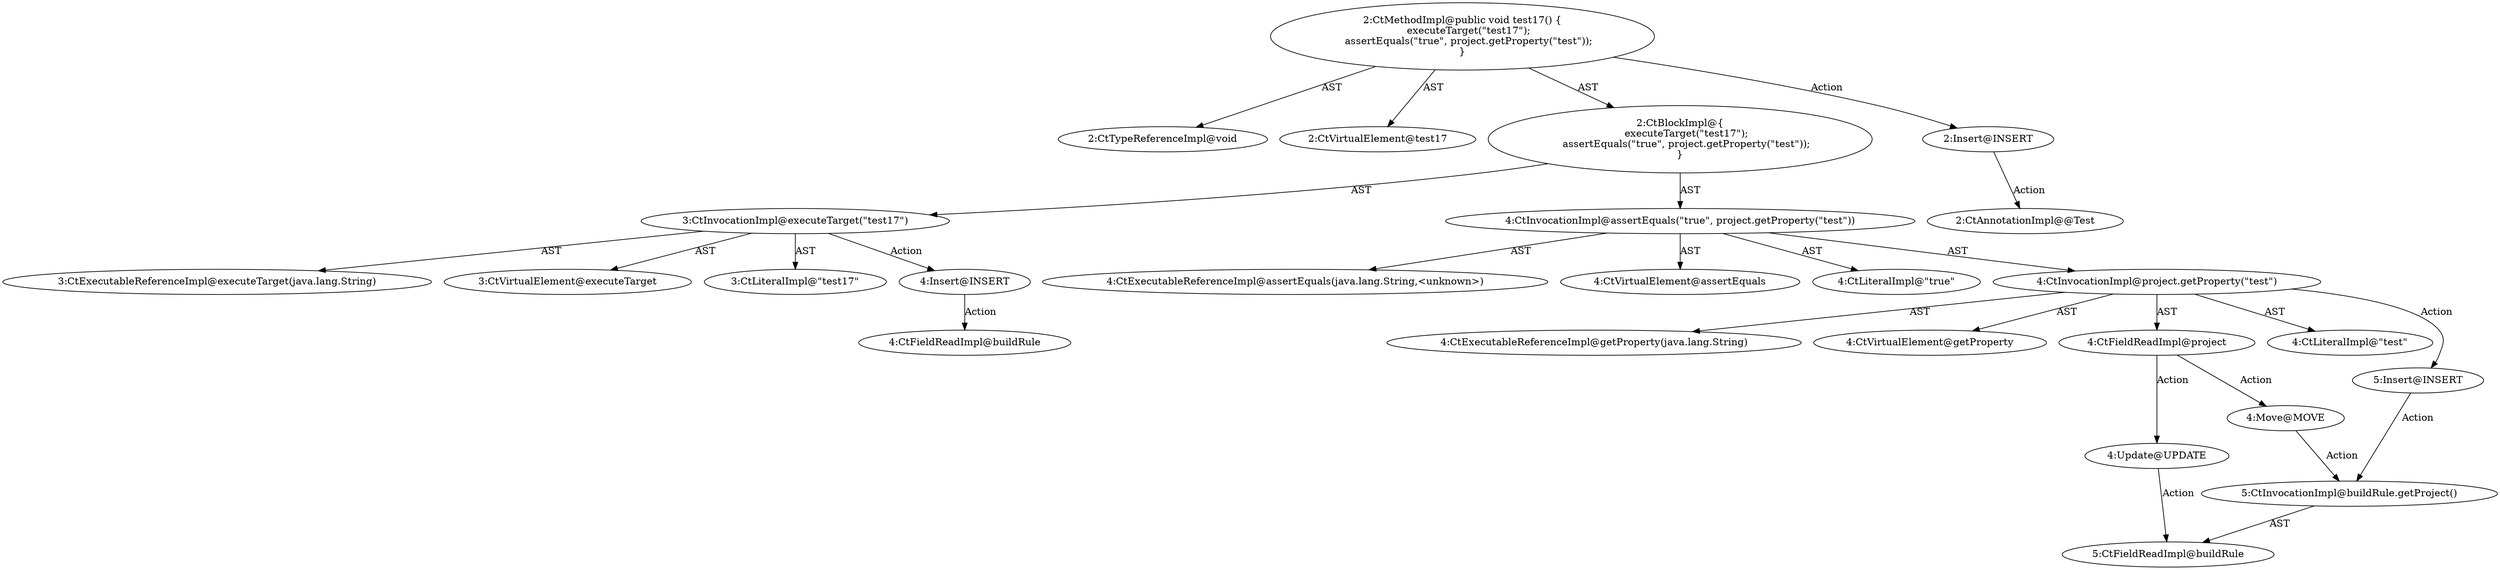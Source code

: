 digraph "test17#?" {
0 [label="2:CtTypeReferenceImpl@void" shape=ellipse]
1 [label="2:CtVirtualElement@test17" shape=ellipse]
2 [label="3:CtExecutableReferenceImpl@executeTarget(java.lang.String)" shape=ellipse]
3 [label="3:CtVirtualElement@executeTarget" shape=ellipse]
4 [label="3:CtLiteralImpl@\"test17\"" shape=ellipse]
5 [label="3:CtInvocationImpl@executeTarget(\"test17\")" shape=ellipse]
6 [label="4:CtExecutableReferenceImpl@assertEquals(java.lang.String,<unknown>)" shape=ellipse]
7 [label="4:CtVirtualElement@assertEquals" shape=ellipse]
8 [label="4:CtLiteralImpl@\"true\"" shape=ellipse]
9 [label="4:CtExecutableReferenceImpl@getProperty(java.lang.String)" shape=ellipse]
10 [label="4:CtVirtualElement@getProperty" shape=ellipse]
11 [label="4:CtFieldReadImpl@project" shape=ellipse]
12 [label="4:CtLiteralImpl@\"test\"" shape=ellipse]
13 [label="4:CtInvocationImpl@project.getProperty(\"test\")" shape=ellipse]
14 [label="4:CtInvocationImpl@assertEquals(\"true\", project.getProperty(\"test\"))" shape=ellipse]
15 [label="2:CtBlockImpl@\{
    executeTarget(\"test17\");
    assertEquals(\"true\", project.getProperty(\"test\"));
\}" shape=ellipse]
16 [label="2:CtMethodImpl@public void test17() \{
    executeTarget(\"test17\");
    assertEquals(\"true\", project.getProperty(\"test\"));
\}" shape=ellipse]
17 [label="4:Update@UPDATE" shape=ellipse]
18 [label="5:CtFieldReadImpl@buildRule" shape=ellipse]
19 [label="2:Insert@INSERT" shape=ellipse]
20 [label="2:CtAnnotationImpl@@Test" shape=ellipse]
21 [label="4:Insert@INSERT" shape=ellipse]
22 [label="4:CtFieldReadImpl@buildRule" shape=ellipse]
23 [label="5:Insert@INSERT" shape=ellipse]
24 [label="5:CtInvocationImpl@buildRule.getProject()" shape=ellipse]
25 [label="4:Move@MOVE" shape=ellipse]
5 -> 3 [label="AST"];
5 -> 2 [label="AST"];
5 -> 4 [label="AST"];
5 -> 21 [label="Action"];
11 -> 17 [label="Action"];
11 -> 25 [label="Action"];
13 -> 10 [label="AST"];
13 -> 11 [label="AST"];
13 -> 9 [label="AST"];
13 -> 12 [label="AST"];
13 -> 23 [label="Action"];
14 -> 7 [label="AST"];
14 -> 6 [label="AST"];
14 -> 8 [label="AST"];
14 -> 13 [label="AST"];
15 -> 5 [label="AST"];
15 -> 14 [label="AST"];
16 -> 1 [label="AST"];
16 -> 0 [label="AST"];
16 -> 15 [label="AST"];
16 -> 19 [label="Action"];
17 -> 18 [label="Action"];
19 -> 20 [label="Action"];
21 -> 22 [label="Action"];
23 -> 24 [label="Action"];
24 -> 18 [label="AST"];
25 -> 24 [label="Action"];
}